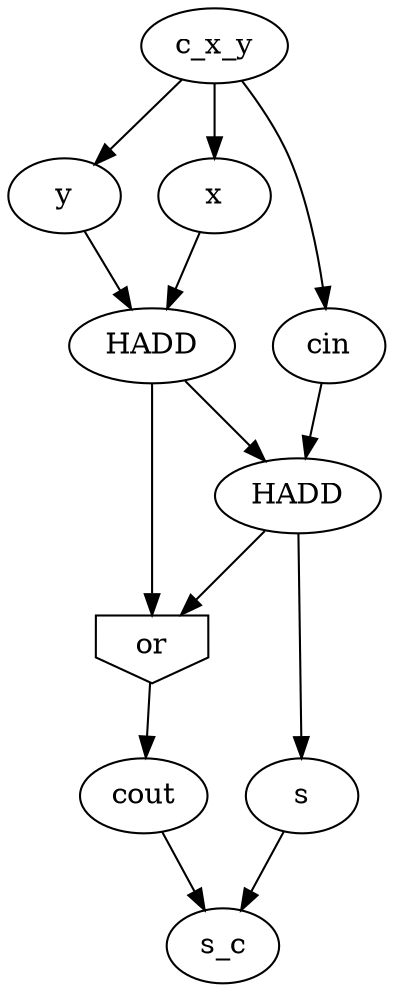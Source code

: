 digraph G {
n0 [label=s_c, shape=ellipse]
n1 [label=cout, shape=ellipse]
n2 [label=s, shape=ellipse]
n3 [label=or, shape=invhouse]
n4 [label=HADD, shape=ellipse]
n5 [label=HADD, shape=ellipse]
n6 [label=y, shape=ellipse]
n7 [label=x, shape=ellipse]
n8 [label=cin, shape=ellipse]
n9 [label=c_x_y, shape=ellipse]
n2 -> {n0}
n1 -> {n0}
n3 -> {n1}
n4 -> {n2}
n5 -> {n3}
n4 -> {n3}
n8 -> {n4}
n5 -> {n4}
n7 -> {n5}
n6 -> {n5}
n9 -> {n6}
n9 -> {n7}
n9 -> {n8}
}